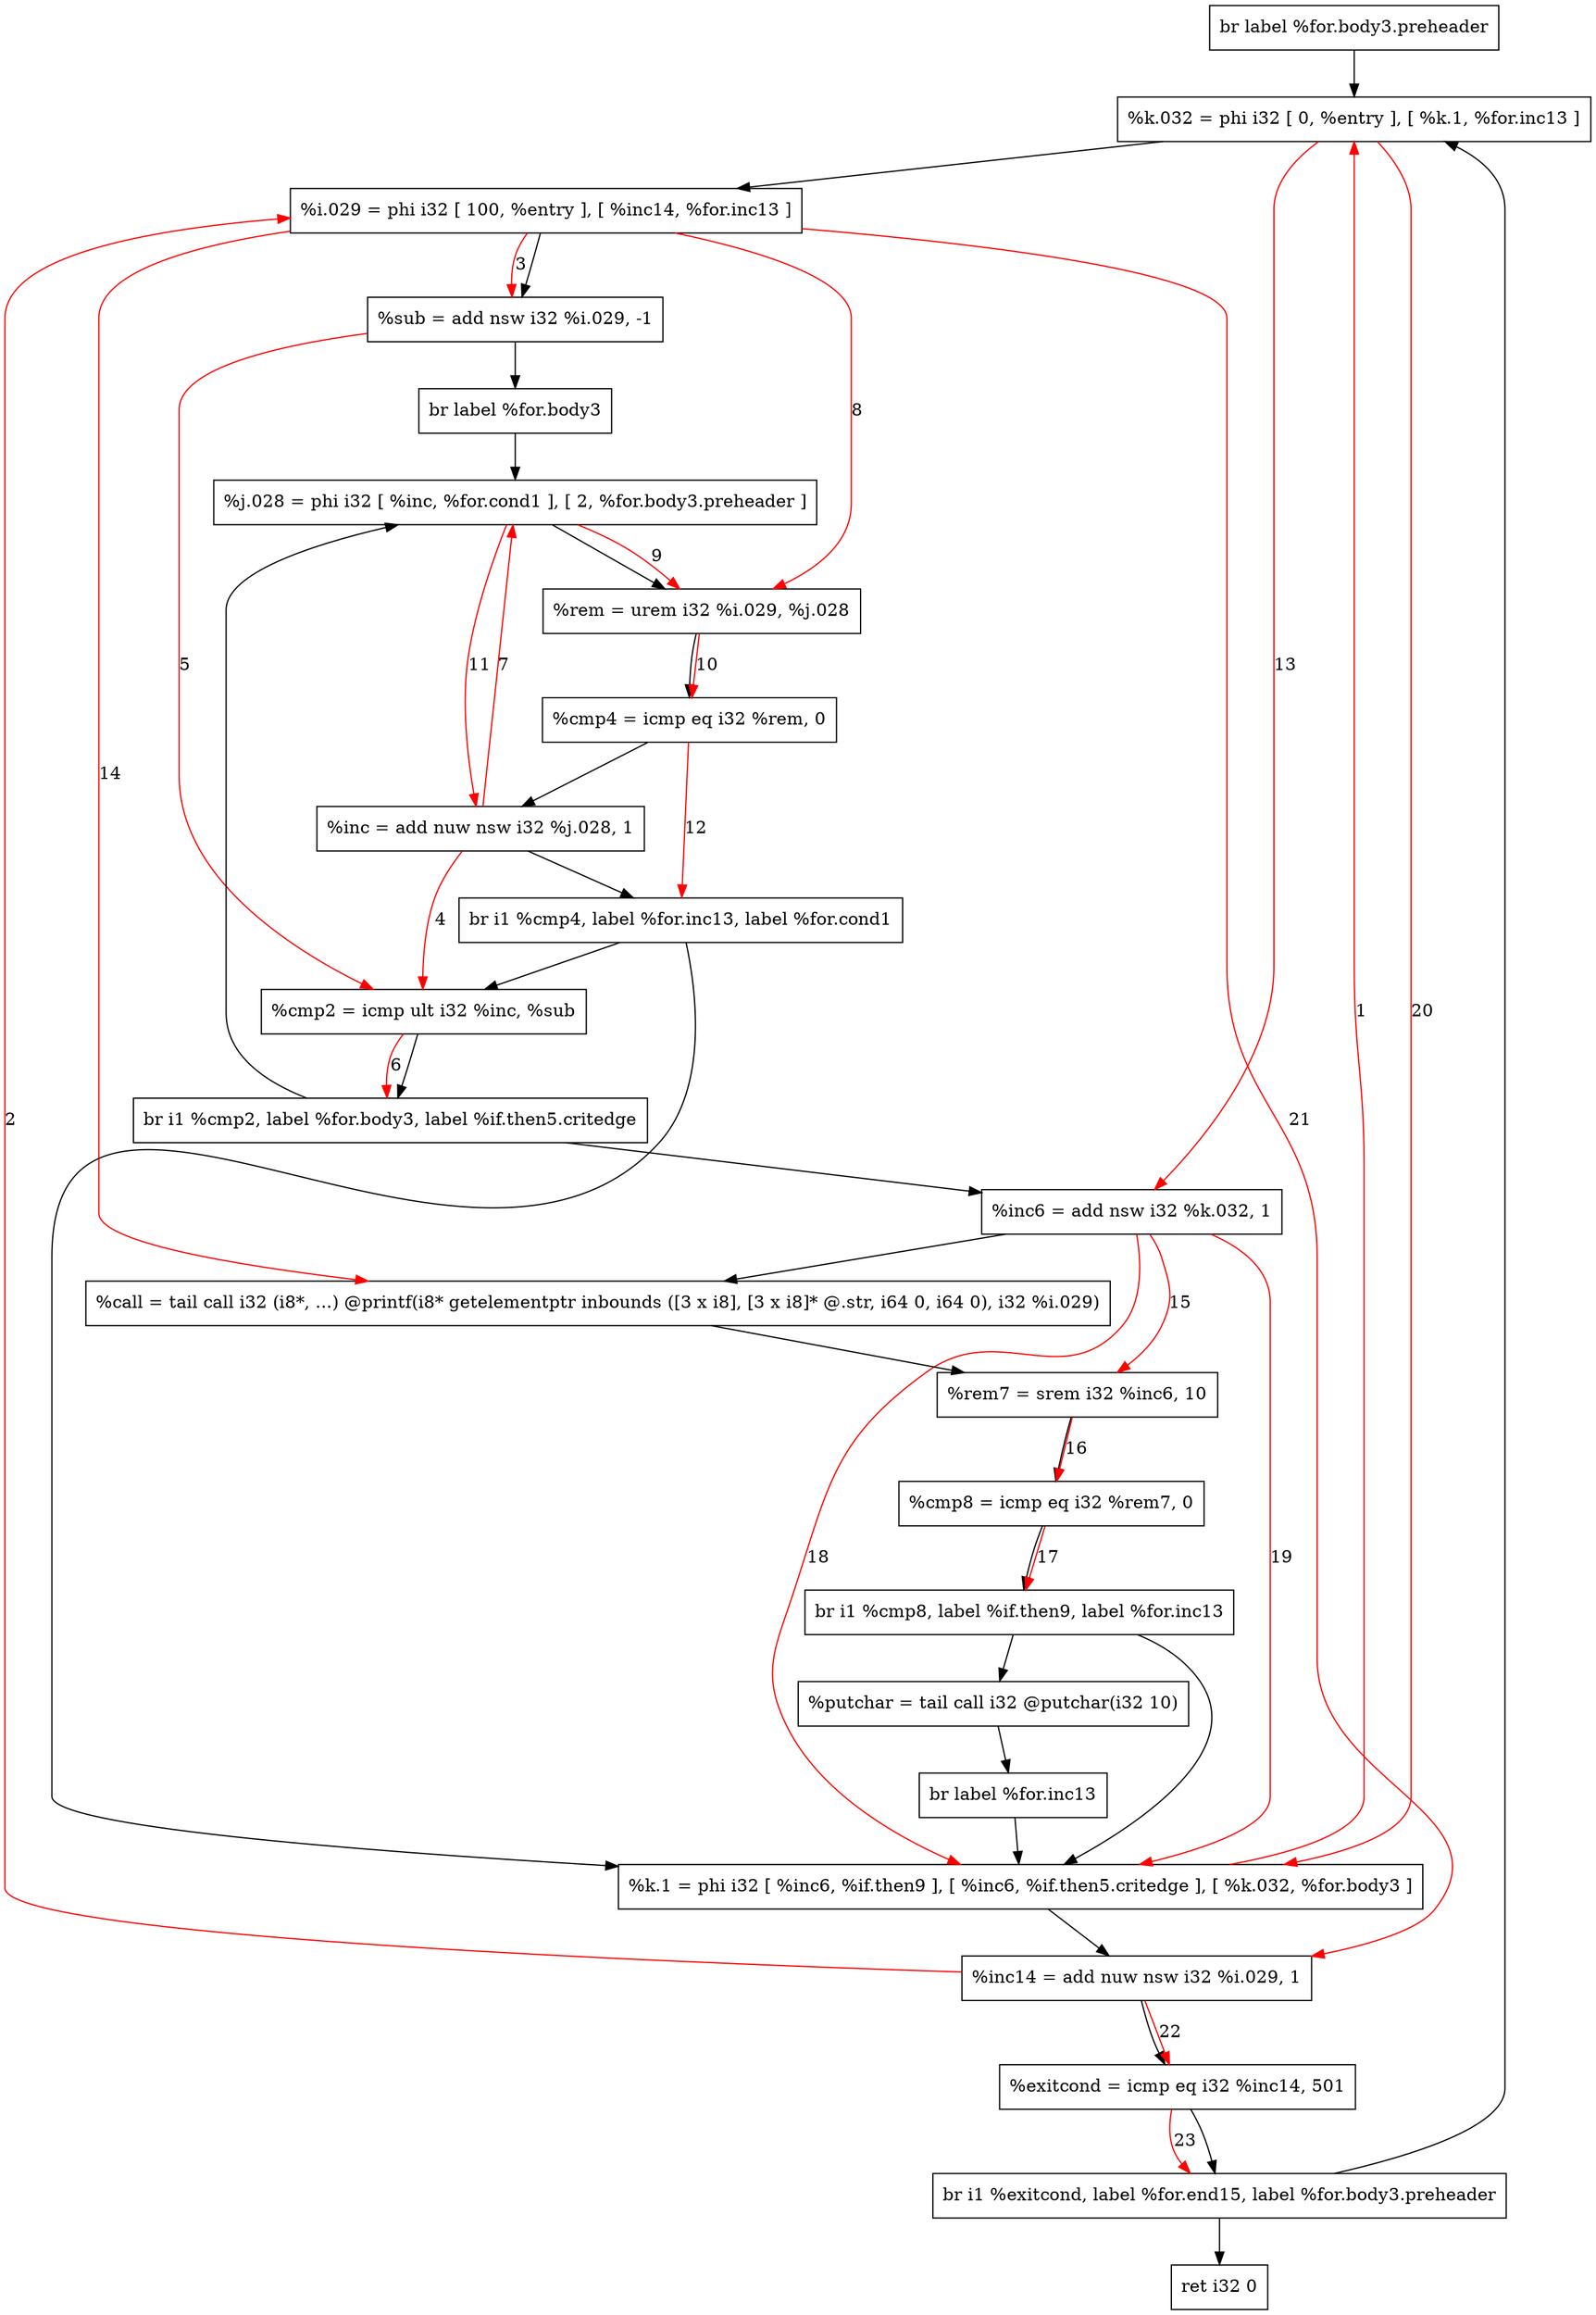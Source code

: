 digraph "CDFG for'func' function" {
	Node0x556d6593bbe8[shape=record, label="  br label %for.body3.preheader"]
	Node0x556d6593c388[shape=record, label="  %k.032 = phi i32 [ 0, %entry ], [ %k.1, %for.inc13 ]"]
	Node0x556d6593c528[shape=record, label="  %i.029 = phi i32 [ 100, %entry ], [ %inc14, %for.inc13 ]"]
	Node0x556d6593c640[shape=record, label="  %sub = add nsw i32 %i.029, -1"]
	Node0x556d6593c798[shape=record, label="  br label %for.body3"]
	Node0x556d6593c910[shape=record, label="  %cmp2 = icmp ult i32 %inc, %sub"]
	Node0x556d658c5c98[shape=record, label="  br i1 %cmp2, label %for.body3, label %if.then5.critedge"]
	Node0x556d6593cb08[shape=record, label="  %j.028 = phi i32 [ %inc, %for.cond1 ], [ 2, %for.body3.preheader ]"]
	Node0x556d6593cbf0[shape=record, label="  %rem = urem i32 %i.029, %j.028"]
	Node0x556d6593cc80[shape=record, label="  %cmp4 = icmp eq i32 %rem, 0"]
	Node0x556d6593ceb0[shape=record, label="  %inc = add nuw nsw i32 %j.028, 1"]
	Node0x556d658c5db8[shape=record, label="  br i1 %cmp4, label %for.inc13, label %for.cond1"]
	Node0x556d6593cf20[shape=record, label="  %inc6 = add nsw i32 %k.032, 1"]
	Node0x556d6593d288[shape=record, label="  %call = tail call i32 (i8*, ...) @printf(i8* getelementptr inbounds ([3 x i8], [3 x i8]* @.str, i64 0, i64 0), i32 %i.029)"]
	Node0x556d6593d3b0[shape=record, label="  %rem7 = srem i32 %inc6, 10"]
	Node0x556d6593d440[shape=record, label="  %cmp8 = icmp eq i32 %rem7, 0"]
	Node0x556d658d1348[shape=record, label="  br i1 %cmp8, label %if.then9, label %for.inc13"]
	Node0x556d6593d570[shape=record, label="  %putchar = tail call i32 @putchar(i32 10)"]
	Node0x556d6593c738[shape=record, label="  br label %for.inc13"]
	Node0x556d6593d698[shape=record, label="  %k.1 = phi i32 [ %inc6, %if.then9 ], [ %inc6, %if.then5.critedge ], [ %k.032, %for.body3 ]"]
	Node0x556d6593d780[shape=record, label="  %inc14 = add nuw nsw i32 %i.029, 1"]
	Node0x556d6593d7f0[shape=record, label="  %exitcond = icmp eq i32 %inc14, 501"]
	Node0x556d658d1588[shape=record, label="  br i1 %exitcond, label %for.end15, label %for.body3.preheader"]
	Node0x556d6593c4d8[shape=record, label="  ret i32 0"]
	Node0x556d6593bbe8 -> Node0x556d6593c388
	Node0x556d6593c388 -> Node0x556d6593c528
	Node0x556d6593c528 -> Node0x556d6593c640
	Node0x556d6593c640 -> Node0x556d6593c798
	Node0x556d6593c798 -> Node0x556d6593cb08
	Node0x556d6593c910 -> Node0x556d658c5c98
	Node0x556d658c5c98 -> Node0x556d6593cb08
	Node0x556d658c5c98 -> Node0x556d6593cf20
	Node0x556d6593cb08 -> Node0x556d6593cbf0
	Node0x556d6593cbf0 -> Node0x556d6593cc80
	Node0x556d6593cc80 -> Node0x556d6593ceb0
	Node0x556d6593ceb0 -> Node0x556d658c5db8
	Node0x556d658c5db8 -> Node0x556d6593d698
	Node0x556d658c5db8 -> Node0x556d6593c910
	Node0x556d6593cf20 -> Node0x556d6593d288
	Node0x556d6593d288 -> Node0x556d6593d3b0
	Node0x556d6593d3b0 -> Node0x556d6593d440
	Node0x556d6593d440 -> Node0x556d658d1348
	Node0x556d658d1348 -> Node0x556d6593d570
	Node0x556d658d1348 -> Node0x556d6593d698
	Node0x556d6593d570 -> Node0x556d6593c738
	Node0x556d6593c738 -> Node0x556d6593d698
	Node0x556d6593d698 -> Node0x556d6593d780
	Node0x556d6593d780 -> Node0x556d6593d7f0
	Node0x556d6593d7f0 -> Node0x556d658d1588
	Node0x556d658d1588 -> Node0x556d6593c4d8
	Node0x556d658d1588 -> Node0x556d6593c388
edge [color=red]
	Node0x556d6593d698 -> Node0x556d6593c388[label="1"]
	Node0x556d6593d780 -> Node0x556d6593c528[label="2"]
	Node0x556d6593c528 -> Node0x556d6593c640[label="3"]
	Node0x556d6593ceb0 -> Node0x556d6593c910[label="4"]
	Node0x556d6593c640 -> Node0x556d6593c910[label="5"]
	Node0x556d6593c910 -> Node0x556d658c5c98[label="6"]
	Node0x556d6593ceb0 -> Node0x556d6593cb08[label="7"]
	Node0x556d6593c528 -> Node0x556d6593cbf0[label="8"]
	Node0x556d6593cb08 -> Node0x556d6593cbf0[label="9"]
	Node0x556d6593cbf0 -> Node0x556d6593cc80[label="10"]
	Node0x556d6593cb08 -> Node0x556d6593ceb0[label="11"]
	Node0x556d6593cc80 -> Node0x556d658c5db8[label="12"]
	Node0x556d6593c388 -> Node0x556d6593cf20[label="13"]
	Node0x556d6593c528 -> Node0x556d6593d288[label="14"]
	Node0x556d6593cf20 -> Node0x556d6593d3b0[label="15"]
	Node0x556d6593d3b0 -> Node0x556d6593d440[label="16"]
	Node0x556d6593d440 -> Node0x556d658d1348[label="17"]
	Node0x556d6593cf20 -> Node0x556d6593d698[label="18"]
	Node0x556d6593cf20 -> Node0x556d6593d698[label="19"]
	Node0x556d6593c388 -> Node0x556d6593d698[label="20"]
	Node0x556d6593c528 -> Node0x556d6593d780[label="21"]
	Node0x556d6593d780 -> Node0x556d6593d7f0[label="22"]
	Node0x556d6593d7f0 -> Node0x556d658d1588[label="23"]
}
